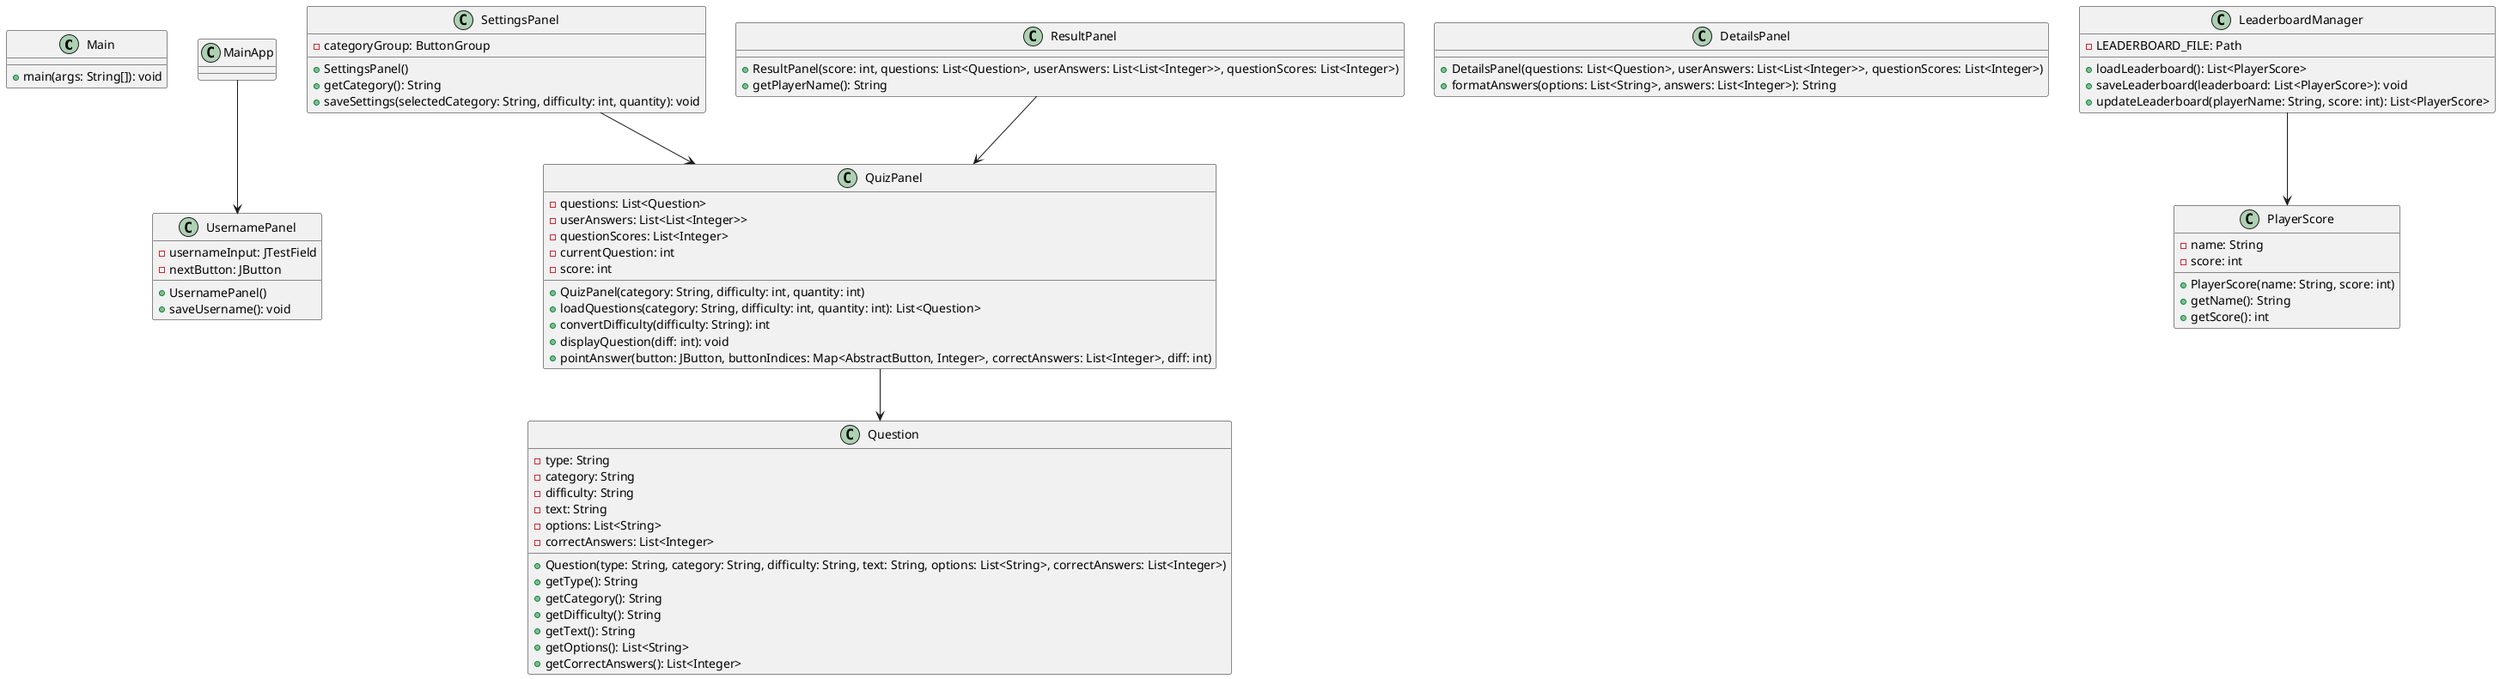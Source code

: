 @startuml

class Main {
    + main(args: String[]): void
}

class UsernamePanel {
    - usernameInput: JTestField
    - nextButton: JButton

    + UsernamePanel()
    + saveUsername(): void
}

class SettingsPanel {
    - categoryGroup: ButtonGroup

    + SettingsPanel()
    + getCategory(): String
    + saveSettings(selectedCategory: String, difficulty: int, quantity): void
}

class ResultPanel {
    + ResultPanel(score: int, questions: List<Question>, userAnswers: List<List<Integer>>, questionScores: List<Integer>)
    + getPlayerName(): String
}

class QuizPanel {
    - questions: List<Question>
    - userAnswers: List<List<Integer>>
    - questionScores: List<Integer>
    - currentQuestion: int
    - score: int

    + QuizPanel(category: String, difficulty: int, quantity: int)
    + loadQuestions(category: String, difficulty: int, quantity: int): List<Question>
    + convertDifficulty(difficulty: String): int
    + displayQuestion(diff: int): void
    + pointAnswer(button: JButton, buttonIndices: Map<AbstractButton, Integer>, correctAnswers: List<Integer>, diff: int)
}

class DetailsPanel {
    + DetailsPanel(questions: List<Question>, userAnswers: List<List<Integer>>, questionScores: List<Integer>)
    + formatAnswers(options: List<String>, answers: List<Integer>): String
}

class LeaderboardManager{
    - LEADERBOARD_FILE: Path

    + loadLeaderboard(): List<PlayerScore>
    + saveLeaderboard(leaderboard: List<PlayerScore>): void
    + updateLeaderboard(playerName: String, score: int): List<PlayerScore>
}

class PlayerScore {
    - name: String
    - score: int

    + PlayerScore(name: String, score: int)
    + getName(): String
    + getScore(): int
}

class Question {
    - type: String
    - category: String
    - difficulty: String
    - text: String
    - options: List<String>
    - correctAnswers: List<Integer>

    + Question(type: String, category: String, difficulty: String, text: String, options: List<String>, correctAnswers: List<Integer>)
    + getType(): String       
    + getCategory(): String   
    + getDifficulty(): String 
    + getText(): String       
    + getOptions(): List<String> 
    + getCorrectAnswers(): List<Integer>
}

MainApp --> UsernamePanel
QuizPanel --> Question
SettingsPanel --> QuizPanel
ResultPanel --> QuizPanel
LeaderboardManager --> PlayerScore

@enduml
